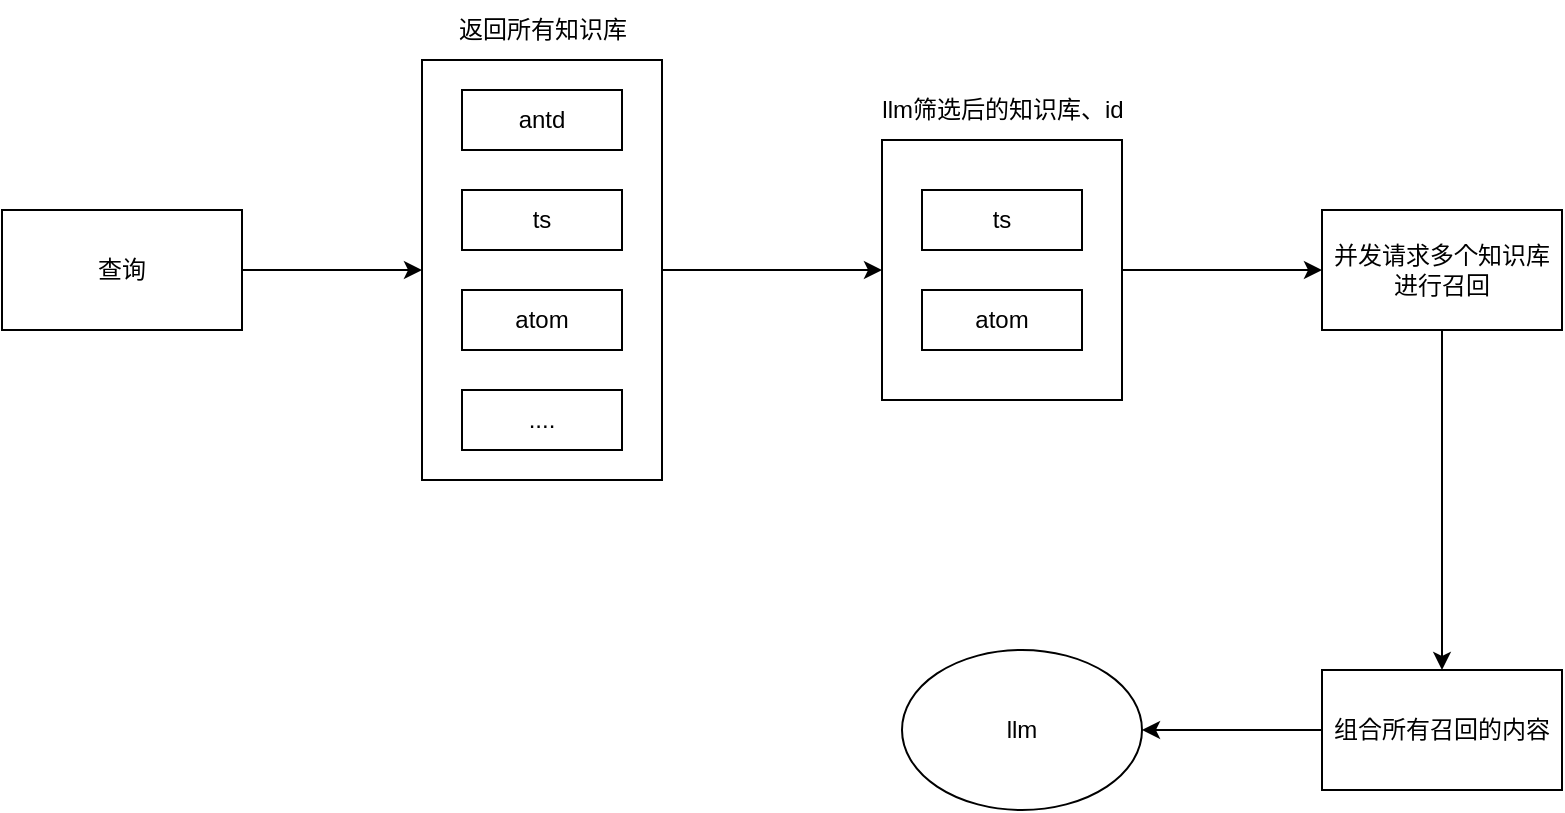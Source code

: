<mxfile>
    <diagram id="gnAreYCPGpJ9YZRiY12B" name="第 1 页">
        <mxGraphModel dx="875" dy="635" grid="1" gridSize="10" guides="1" tooltips="1" connect="1" arrows="1" fold="1" page="1" pageScale="1" pageWidth="827" pageHeight="1169" math="0" shadow="0">
            <root>
                <mxCell id="0"/>
                <mxCell id="1" parent="0"/>
                <mxCell id="4" value="" style="edgeStyle=none;html=1;" edge="1" parent="1" source="2" target="3">
                    <mxGeometry relative="1" as="geometry"/>
                </mxCell>
                <mxCell id="2" value="查询" style="rounded=0;whiteSpace=wrap;html=1;" vertex="1" parent="1">
                    <mxGeometry x="70" y="280" width="120" height="60" as="geometry"/>
                </mxCell>
                <mxCell id="14" value="" style="edgeStyle=none;html=1;" edge="1" parent="1" source="3" target="9">
                    <mxGeometry relative="1" as="geometry"/>
                </mxCell>
                <mxCell id="3" value="" style="rounded=0;whiteSpace=wrap;html=1;" vertex="1" parent="1">
                    <mxGeometry x="280" y="205" width="120" height="210" as="geometry"/>
                </mxCell>
                <mxCell id="5" value="antd" style="rounded=0;whiteSpace=wrap;html=1;" vertex="1" parent="1">
                    <mxGeometry x="300" y="220" width="80" height="30" as="geometry"/>
                </mxCell>
                <mxCell id="6" value="ts" style="rounded=0;whiteSpace=wrap;html=1;" vertex="1" parent="1">
                    <mxGeometry x="300" y="270" width="80" height="30" as="geometry"/>
                </mxCell>
                <mxCell id="7" value="atom" style="rounded=0;whiteSpace=wrap;html=1;" vertex="1" parent="1">
                    <mxGeometry x="300" y="320" width="80" height="30" as="geometry"/>
                </mxCell>
                <mxCell id="8" value="...." style="rounded=0;whiteSpace=wrap;html=1;" vertex="1" parent="1">
                    <mxGeometry x="300" y="370" width="80" height="30" as="geometry"/>
                </mxCell>
                <mxCell id="18" value="" style="edgeStyle=none;html=1;" edge="1" parent="1" source="9" target="17">
                    <mxGeometry relative="1" as="geometry"/>
                </mxCell>
                <mxCell id="9" value="" style="rounded=0;whiteSpace=wrap;html=1;" vertex="1" parent="1">
                    <mxGeometry x="510" y="245" width="120" height="130" as="geometry"/>
                </mxCell>
                <mxCell id="11" value="ts" style="rounded=0;whiteSpace=wrap;html=1;" vertex="1" parent="1">
                    <mxGeometry x="530" y="270" width="80" height="30" as="geometry"/>
                </mxCell>
                <mxCell id="12" value="atom" style="rounded=0;whiteSpace=wrap;html=1;" vertex="1" parent="1">
                    <mxGeometry x="530" y="320" width="80" height="30" as="geometry"/>
                </mxCell>
                <mxCell id="15" value="返回所有知识库" style="text;html=1;align=center;verticalAlign=middle;resizable=0;points=[];autosize=1;strokeColor=none;fillColor=none;" vertex="1" parent="1">
                    <mxGeometry x="285" y="175" width="110" height="30" as="geometry"/>
                </mxCell>
                <mxCell id="16" value="llm筛选后的知识库、id" style="text;html=1;align=center;verticalAlign=middle;resizable=0;points=[];autosize=1;strokeColor=none;fillColor=none;" vertex="1" parent="1">
                    <mxGeometry x="500" y="215" width="140" height="30" as="geometry"/>
                </mxCell>
                <mxCell id="20" value="" style="edgeStyle=none;html=1;" edge="1" parent="1" source="17" target="19">
                    <mxGeometry relative="1" as="geometry"/>
                </mxCell>
                <mxCell id="17" value="并发请求多个知识库进行召回" style="rounded=0;whiteSpace=wrap;html=1;" vertex="1" parent="1">
                    <mxGeometry x="730" y="280" width="120" height="60" as="geometry"/>
                </mxCell>
                <mxCell id="22" value="" style="edgeStyle=none;html=1;" edge="1" parent="1" source="19" target="21">
                    <mxGeometry relative="1" as="geometry"/>
                </mxCell>
                <mxCell id="19" value="组合所有召回的内容" style="rounded=0;whiteSpace=wrap;html=1;" vertex="1" parent="1">
                    <mxGeometry x="730" y="510" width="120" height="60" as="geometry"/>
                </mxCell>
                <mxCell id="21" value="llm" style="ellipse;whiteSpace=wrap;html=1;" vertex="1" parent="1">
                    <mxGeometry x="520" y="500" width="120" height="80" as="geometry"/>
                </mxCell>
            </root>
        </mxGraphModel>
    </diagram>
</mxfile>